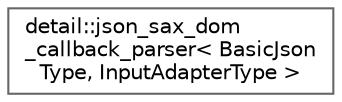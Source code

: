 digraph "Graphical Class Hierarchy"
{
 // LATEX_PDF_SIZE
  bgcolor="transparent";
  edge [fontname=Helvetica,fontsize=10,labelfontname=Helvetica,labelfontsize=10];
  node [fontname=Helvetica,fontsize=10,shape=box,height=0.2,width=0.4];
  rankdir="LR";
  Node0 [id="Node000000",label="detail::json_sax_dom\l_callback_parser\< BasicJson\lType, InputAdapterType \>",height=0.2,width=0.4,color="grey40", fillcolor="white", style="filled",URL="$classdetail_1_1json__sax__dom__callback__parser.html",tooltip=" "];
}
